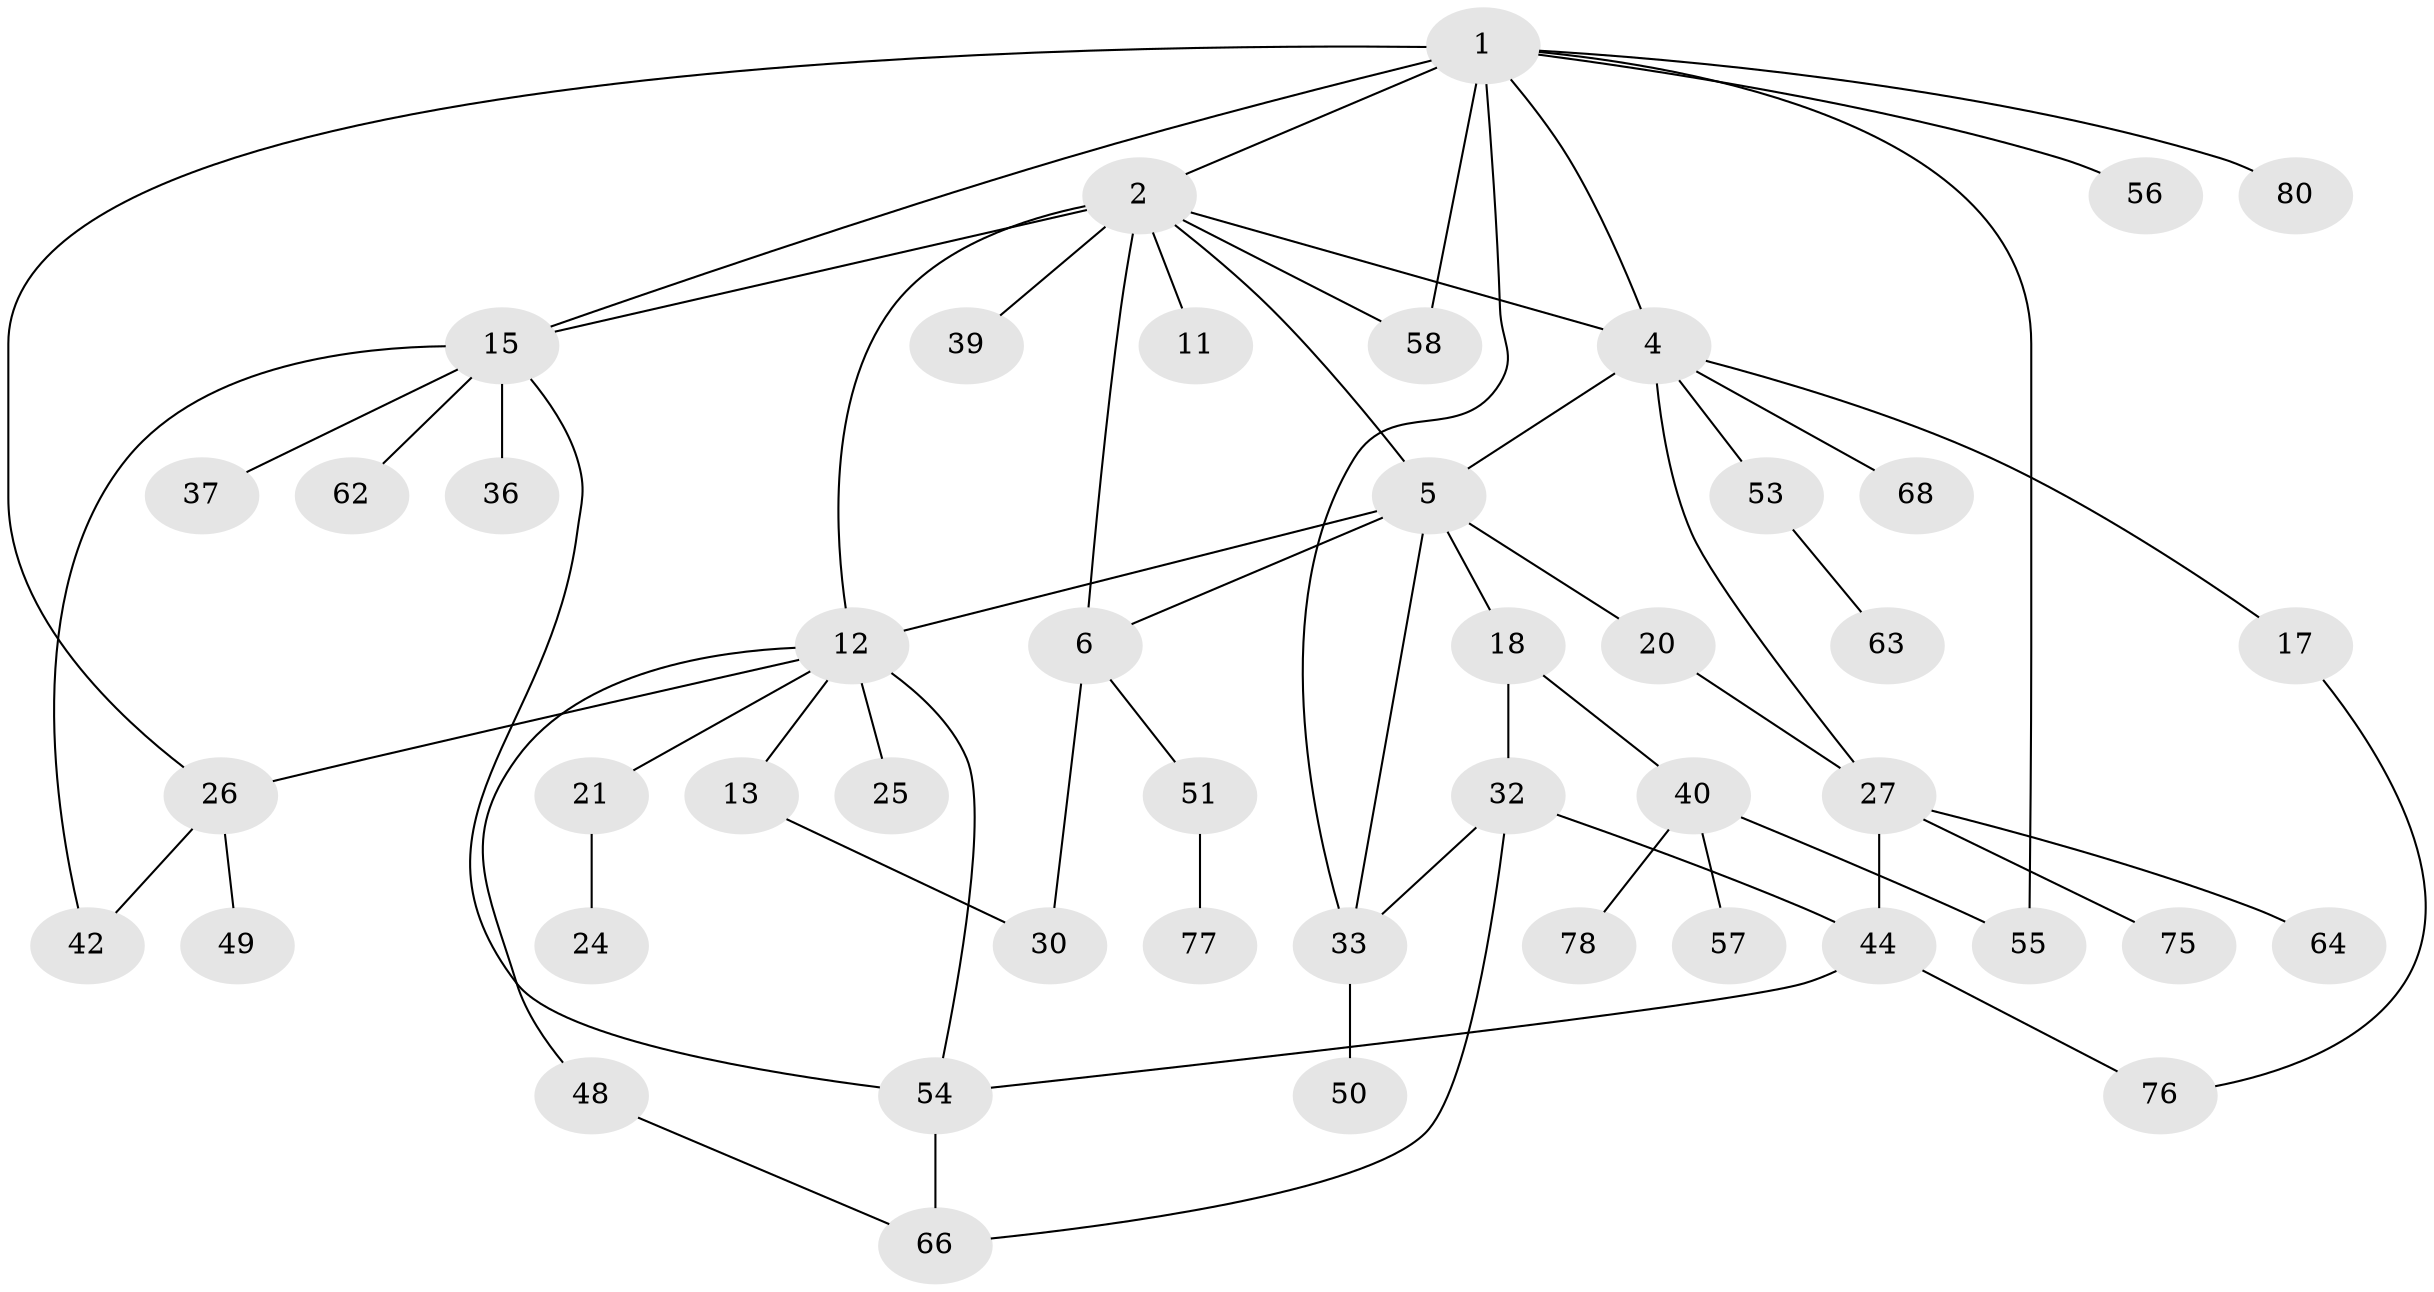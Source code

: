 // original degree distribution, {3: 0.15053763440860216, 7: 0.03225806451612903, 5: 0.043010752688172046, 10: 0.010752688172043012, 6: 0.010752688172043012, 2: 0.26881720430107525, 4: 0.0967741935483871, 1: 0.3763440860215054, 8: 0.010752688172043012}
// Generated by graph-tools (version 1.1) at 2025/13/03/09/25 04:13:15]
// undirected, 46 vertices, 64 edges
graph export_dot {
graph [start="1"]
  node [color=gray90,style=filled];
  1 [super="+34"];
  2 [super="+3"];
  4 [super="+43+19+9"];
  5 [super="+85+8"];
  6 [super="+7+16+10"];
  11 [super="+93"];
  12 [super="+22+14"];
  13 [super="+82"];
  15 [super="+59+29+23"];
  17;
  18 [super="+28"];
  20 [super="+31"];
  21;
  24 [super="+46"];
  25 [super="+38"];
  26 [super="+41+71"];
  27 [super="+35"];
  30 [super="+70+67"];
  32;
  33;
  36;
  37;
  39 [super="+90"];
  40;
  42 [super="+47"];
  44 [super="+45+87+72"];
  48;
  49;
  50 [super="+88"];
  51;
  53;
  54 [super="+65"];
  55;
  56;
  57;
  58;
  62;
  63;
  64;
  66 [super="+91"];
  68;
  75;
  76;
  77;
  78;
  80;
  1 -- 2;
  1 -- 80;
  1 -- 33;
  1 -- 4;
  1 -- 58 [weight=2];
  1 -- 55;
  1 -- 56;
  1 -- 26;
  1 -- 15;
  2 -- 11;
  2 -- 15;
  2 -- 39;
  2 -- 58;
  2 -- 12;
  2 -- 4;
  2 -- 5;
  2 -- 6 [weight=2];
  4 -- 5;
  4 -- 17;
  4 -- 53;
  4 -- 68;
  4 -- 27;
  5 -- 12 [weight=2];
  5 -- 18;
  5 -- 20;
  5 -- 33;
  5 -- 6;
  6 -- 30;
  6 -- 51;
  12 -- 13;
  12 -- 21;
  12 -- 25;
  12 -- 48;
  12 -- 26;
  12 -- 54;
  13 -- 30;
  15 -- 37;
  15 -- 42;
  15 -- 36;
  15 -- 62;
  15 -- 54;
  17 -- 76;
  18 -- 40;
  18 -- 32;
  20 -- 27;
  21 -- 24;
  26 -- 49;
  26 -- 42;
  27 -- 64;
  27 -- 75;
  27 -- 44;
  32 -- 33;
  32 -- 44;
  32 -- 66;
  33 -- 50;
  40 -- 57;
  40 -- 78;
  40 -- 55;
  44 -- 54;
  44 -- 76;
  48 -- 66;
  51 -- 77;
  53 -- 63;
  54 -- 66;
}
